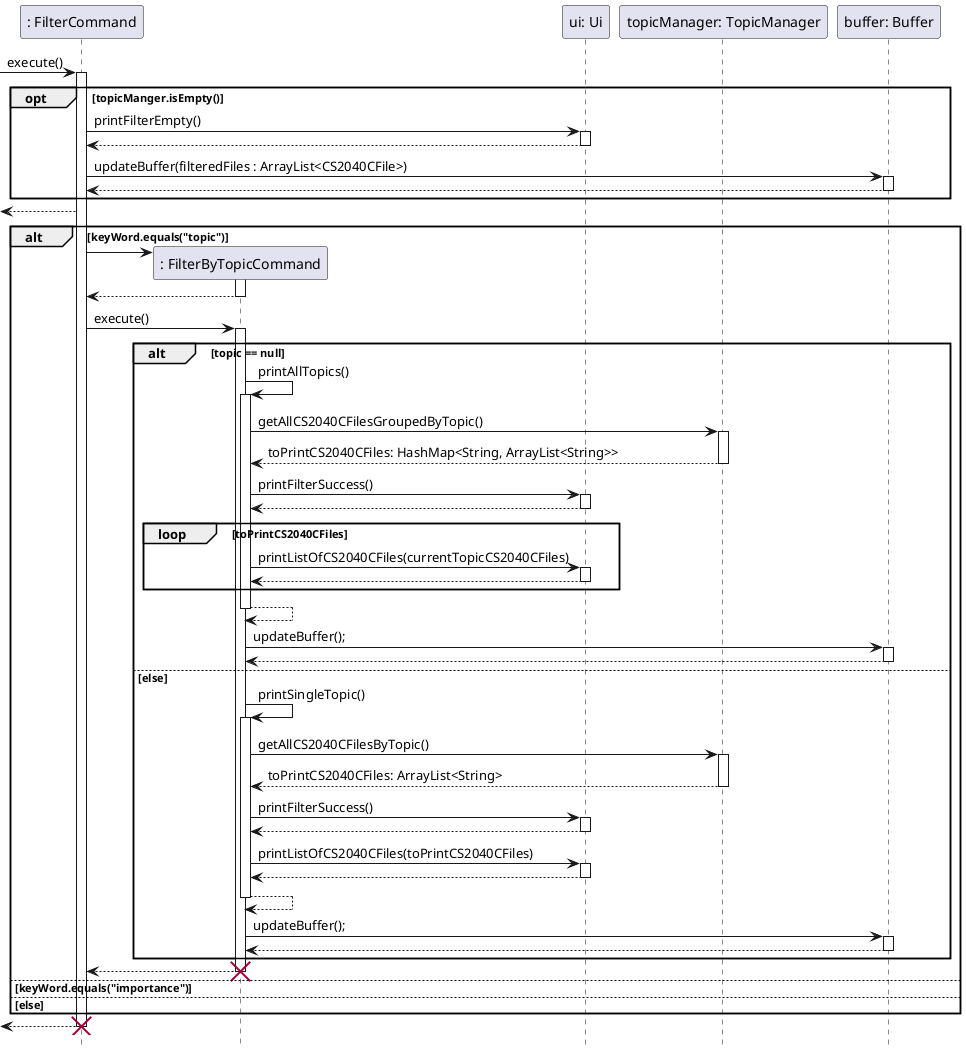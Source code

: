 @startuml
hide footbox

participant ": FilterCommand" as FilterCommand
participant ": FilterByTopicCommand" as FilterByTopicCommand
participant "ui: Ui" as Ui
participant "topicManager: TopicManager" as TopicManager
participant "buffer: Buffer" as Buffer

-> FilterCommand : execute()
activate FilterCommand
    opt topicManger.isEmpty()
        FilterCommand -> Ui : printFilterEmpty()
        activate Ui
        return
        FilterCommand -> Buffer : updateBuffer(filteredFiles : ArrayList<CS2040CFile>)
        activate Buffer
        return
    end
    <-- FilterCommand
    alt keyWord.equals("topic")
        FilterCommand -> FilterByTopicCommand **
        activate FilterByTopicCommand
        return

        FilterCommand -> FilterByTopicCommand : execute()
        activate FilterByTopicCommand
            alt topic == null
                FilterByTopicCommand -> FilterByTopicCommand : printAllTopics()
                activate FilterByTopicCommand
                    FilterByTopicCommand -> TopicManager : getAllCS2040CFilesGroupedByTopic()
                    activate TopicManager
                    return toPrintCS2040CFiles: HashMap<String, ArrayList<String>>

                    FilterByTopicCommand -> Ui : printFilterSuccess()
                    activate Ui
                    return

                    loop toPrintCS2040CFiles
                        FilterByTopicCommand -> Ui : printListOfCS2040CFiles(currentTopicCS2040CFiles)
                        activate Ui
                        return
                    end
                return

                FilterByTopicCommand -> Buffer: updateBuffer();
                activate Buffer
                return
            else else
                FilterByTopicCommand -> FilterByTopicCommand : printSingleTopic()
                activate FilterByTopicCommand
                    FilterByTopicCommand -> TopicManager : getAllCS2040CFilesByTopic()
                    activate TopicManager
                    return toPrintCS2040CFiles: ArrayList<String>

                    FilterByTopicCommand -> Ui : printFilterSuccess()
                    activate Ui
                    return

                    FilterByTopicCommand -> Ui : printListOfCS2040CFiles(toPrintCS2040CFiles)
                    activate Ui
                    return
                return

                FilterByTopicCommand -> Buffer: updateBuffer();
                activate Buffer
                return
            end
        return
        destroy FilterByTopicCommand
    else keyWord.equals("importance")
    else else
    end
return
destroy FilterCommand
@enduml